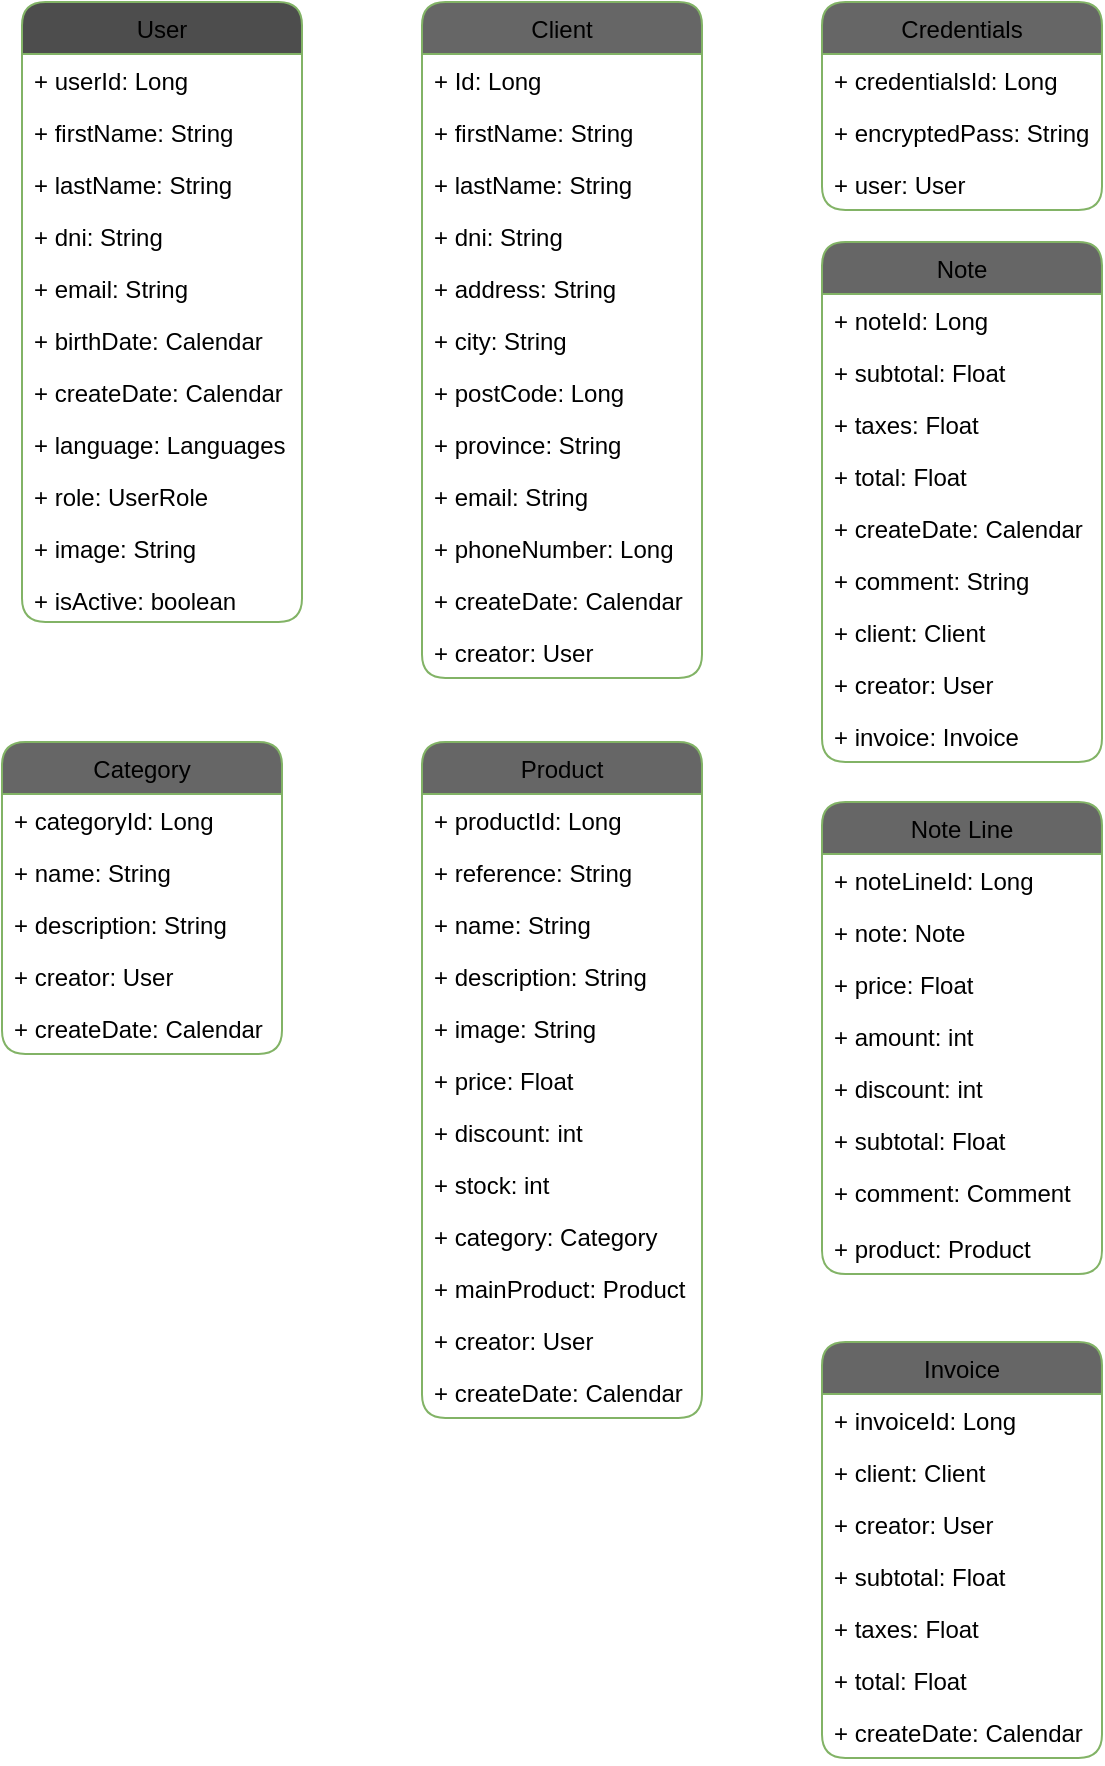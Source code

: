 <mxfile version="24.5.3" type="device">
  <diagram id="BhJOGTHFIrjspj1zJxho" name="Página-1">
    <mxGraphModel dx="1434" dy="836" grid="1" gridSize="10" guides="1" tooltips="1" connect="1" arrows="1" fold="1" page="1" pageScale="1" pageWidth="1169" pageHeight="827" math="0" shadow="0">
      <root>
        <mxCell id="R_L7yZjYU0UdEFs5YOmf-0" />
        <mxCell id="R_L7yZjYU0UdEFs5YOmf-1" parent="R_L7yZjYU0UdEFs5YOmf-0" />
        <mxCell id="wE0jwtInwyvGlNps71K3-0" value="User" style="swimlane;fontStyle=0;childLayout=stackLayout;horizontal=1;startSize=26;fillColor=#4D4D4D;horizontalStack=0;resizeParent=1;resizeParentMax=0;resizeLast=0;collapsible=1;marginBottom=0;strokeColor=#82b366;rounded=1;" parent="R_L7yZjYU0UdEFs5YOmf-1" vertex="1">
          <mxGeometry x="200" y="90" width="140" height="310" as="geometry" />
        </mxCell>
        <mxCell id="wE0jwtInwyvGlNps71K3-1" value="+ userId: Long" style="text;strokeColor=none;fillColor=none;align=left;verticalAlign=top;spacingLeft=4;spacingRight=4;overflow=hidden;rotatable=0;points=[[0,0.5],[1,0.5]];portConstraint=eastwest;" parent="wE0jwtInwyvGlNps71K3-0" vertex="1">
          <mxGeometry y="26" width="140" height="26" as="geometry" />
        </mxCell>
        <mxCell id="wE0jwtInwyvGlNps71K3-7" value="+ firstName: String" style="text;strokeColor=none;fillColor=none;align=left;verticalAlign=top;spacingLeft=4;spacingRight=4;overflow=hidden;rotatable=0;points=[[0,0.5],[1,0.5]];portConstraint=eastwest;" parent="wE0jwtInwyvGlNps71K3-0" vertex="1">
          <mxGeometry y="52" width="140" height="26" as="geometry" />
        </mxCell>
        <mxCell id="wE0jwtInwyvGlNps71K3-6" value="+ lastName: String" style="text;strokeColor=none;fillColor=none;align=left;verticalAlign=top;spacingLeft=4;spacingRight=4;overflow=hidden;rotatable=0;points=[[0,0.5],[1,0.5]];portConstraint=eastwest;" parent="wE0jwtInwyvGlNps71K3-0" vertex="1">
          <mxGeometry y="78" width="140" height="26" as="geometry" />
        </mxCell>
        <mxCell id="wE0jwtInwyvGlNps71K3-8" value="+ dni: String" style="text;strokeColor=none;fillColor=none;align=left;verticalAlign=top;spacingLeft=4;spacingRight=4;overflow=hidden;rotatable=0;points=[[0,0.5],[1,0.5]];portConstraint=eastwest;" parent="wE0jwtInwyvGlNps71K3-0" vertex="1">
          <mxGeometry y="104" width="140" height="26" as="geometry" />
        </mxCell>
        <mxCell id="wE0jwtInwyvGlNps71K3-14" value="+ email: String" style="text;strokeColor=none;fillColor=none;align=left;verticalAlign=top;spacingLeft=4;spacingRight=4;overflow=hidden;rotatable=0;points=[[0,0.5],[1,0.5]];portConstraint=eastwest;" parent="wE0jwtInwyvGlNps71K3-0" vertex="1">
          <mxGeometry y="130" width="140" height="26" as="geometry" />
        </mxCell>
        <mxCell id="wE0jwtInwyvGlNps71K3-13" value="+ birthDate: Calendar" style="text;strokeColor=none;fillColor=none;align=left;verticalAlign=top;spacingLeft=4;spacingRight=4;overflow=hidden;rotatable=0;points=[[0,0.5],[1,0.5]];portConstraint=eastwest;" parent="wE0jwtInwyvGlNps71K3-0" vertex="1">
          <mxGeometry y="156" width="140" height="26" as="geometry" />
        </mxCell>
        <mxCell id="wE0jwtInwyvGlNps71K3-16" value="+ createDate: Calendar" style="text;strokeColor=none;fillColor=none;align=left;verticalAlign=top;spacingLeft=4;spacingRight=4;overflow=hidden;rotatable=0;points=[[0,0.5],[1,0.5]];portConstraint=eastwest;" parent="wE0jwtInwyvGlNps71K3-0" vertex="1">
          <mxGeometry y="182" width="140" height="26" as="geometry" />
        </mxCell>
        <mxCell id="wE0jwtInwyvGlNps71K3-15" value="+ language: Languages" style="text;strokeColor=none;fillColor=none;align=left;verticalAlign=top;spacingLeft=4;spacingRight=4;overflow=hidden;rotatable=0;points=[[0,0.5],[1,0.5]];portConstraint=eastwest;" parent="wE0jwtInwyvGlNps71K3-0" vertex="1">
          <mxGeometry y="208" width="140" height="26" as="geometry" />
        </mxCell>
        <mxCell id="wE0jwtInwyvGlNps71K3-17" value="+ role: UserRole" style="text;strokeColor=none;fillColor=none;align=left;verticalAlign=top;spacingLeft=4;spacingRight=4;overflow=hidden;rotatable=0;points=[[0,0.5],[1,0.5]];portConstraint=eastwest;" parent="wE0jwtInwyvGlNps71K3-0" vertex="1">
          <mxGeometry y="234" width="140" height="26" as="geometry" />
        </mxCell>
        <mxCell id="wE0jwtInwyvGlNps71K3-30" value="+ image: String" style="text;strokeColor=none;fillColor=none;align=left;verticalAlign=top;spacingLeft=4;spacingRight=4;overflow=hidden;rotatable=0;points=[[0,0.5],[1,0.5]];portConstraint=eastwest;" parent="wE0jwtInwyvGlNps71K3-0" vertex="1">
          <mxGeometry y="260" width="140" height="26" as="geometry" />
        </mxCell>
        <mxCell id="wE0jwtInwyvGlNps71K3-3" value="+ isActive: boolean" style="text;strokeColor=none;fillColor=none;align=left;verticalAlign=top;spacingLeft=4;spacingRight=4;overflow=hidden;rotatable=0;points=[[0,0.5],[1,0.5]];portConstraint=eastwest;" parent="wE0jwtInwyvGlNps71K3-0" vertex="1">
          <mxGeometry y="286" width="140" height="24" as="geometry" />
        </mxCell>
        <mxCell id="wE0jwtInwyvGlNps71K3-18" value="Client" style="swimlane;fontStyle=0;childLayout=stackLayout;horizontal=1;startSize=26;fillColor=#666666;horizontalStack=0;resizeParent=1;resizeParentMax=0;resizeLast=0;collapsible=1;marginBottom=0;strokeColor=#82b366;rounded=1;" parent="R_L7yZjYU0UdEFs5YOmf-1" vertex="1">
          <mxGeometry x="400" y="90" width="140" height="338" as="geometry" />
        </mxCell>
        <mxCell id="wE0jwtInwyvGlNps71K3-19" value="+ Id: Long" style="text;strokeColor=none;fillColor=none;align=left;verticalAlign=top;spacingLeft=4;spacingRight=4;overflow=hidden;rotatable=0;points=[[0,0.5],[1,0.5]];portConstraint=eastwest;" parent="wE0jwtInwyvGlNps71K3-18" vertex="1">
          <mxGeometry y="26" width="140" height="26" as="geometry" />
        </mxCell>
        <mxCell id="wE0jwtInwyvGlNps71K3-20" value="+ firstName: String" style="text;strokeColor=none;fillColor=none;align=left;verticalAlign=top;spacingLeft=4;spacingRight=4;overflow=hidden;rotatable=0;points=[[0,0.5],[1,0.5]];portConstraint=eastwest;" parent="wE0jwtInwyvGlNps71K3-18" vertex="1">
          <mxGeometry y="52" width="140" height="26" as="geometry" />
        </mxCell>
        <mxCell id="wE0jwtInwyvGlNps71K3-21" value="+ lastName: String" style="text;strokeColor=none;fillColor=none;align=left;verticalAlign=top;spacingLeft=4;spacingRight=4;overflow=hidden;rotatable=0;points=[[0,0.5],[1,0.5]];portConstraint=eastwest;" parent="wE0jwtInwyvGlNps71K3-18" vertex="1">
          <mxGeometry y="78" width="140" height="26" as="geometry" />
        </mxCell>
        <mxCell id="wE0jwtInwyvGlNps71K3-23" value="+ dni: String" style="text;strokeColor=none;fillColor=none;align=left;verticalAlign=top;spacingLeft=4;spacingRight=4;overflow=hidden;rotatable=0;points=[[0,0.5],[1,0.5]];portConstraint=eastwest;" parent="wE0jwtInwyvGlNps71K3-18" vertex="1">
          <mxGeometry y="104" width="140" height="26" as="geometry" />
        </mxCell>
        <mxCell id="wE0jwtInwyvGlNps71K3-24" value="+ address: String" style="text;strokeColor=none;fillColor=none;align=left;verticalAlign=top;spacingLeft=4;spacingRight=4;overflow=hidden;rotatable=0;points=[[0,0.5],[1,0.5]];portConstraint=eastwest;" parent="wE0jwtInwyvGlNps71K3-18" vertex="1">
          <mxGeometry y="130" width="140" height="26" as="geometry" />
        </mxCell>
        <mxCell id="wE0jwtInwyvGlNps71K3-25" value="+ city: String" style="text;strokeColor=none;fillColor=none;align=left;verticalAlign=top;spacingLeft=4;spacingRight=4;overflow=hidden;rotatable=0;points=[[0,0.5],[1,0.5]];portConstraint=eastwest;" parent="wE0jwtInwyvGlNps71K3-18" vertex="1">
          <mxGeometry y="156" width="140" height="26" as="geometry" />
        </mxCell>
        <mxCell id="wE0jwtInwyvGlNps71K3-32" value="+ postCode: Long" style="text;strokeColor=none;fillColor=none;align=left;verticalAlign=top;spacingLeft=4;spacingRight=4;overflow=hidden;rotatable=0;points=[[0,0.5],[1,0.5]];portConstraint=eastwest;" parent="wE0jwtInwyvGlNps71K3-18" vertex="1">
          <mxGeometry y="182" width="140" height="26" as="geometry" />
        </mxCell>
        <mxCell id="wE0jwtInwyvGlNps71K3-26" value="+ province: String" style="text;strokeColor=none;fillColor=none;align=left;verticalAlign=top;spacingLeft=4;spacingRight=4;overflow=hidden;rotatable=0;points=[[0,0.5],[1,0.5]];portConstraint=eastwest;" parent="wE0jwtInwyvGlNps71K3-18" vertex="1">
          <mxGeometry y="208" width="140" height="26" as="geometry" />
        </mxCell>
        <mxCell id="wE0jwtInwyvGlNps71K3-31" value="+ email: String" style="text;strokeColor=none;fillColor=none;align=left;verticalAlign=top;spacingLeft=4;spacingRight=4;overflow=hidden;rotatable=0;points=[[0,0.5],[1,0.5]];portConstraint=eastwest;" parent="wE0jwtInwyvGlNps71K3-18" vertex="1">
          <mxGeometry y="234" width="140" height="26" as="geometry" />
        </mxCell>
        <mxCell id="wE0jwtInwyvGlNps71K3-33" value="+ phoneNumber: Long" style="text;strokeColor=none;fillColor=none;align=left;verticalAlign=top;spacingLeft=4;spacingRight=4;overflow=hidden;rotatable=0;points=[[0,0.5],[1,0.5]];portConstraint=eastwest;" parent="wE0jwtInwyvGlNps71K3-18" vertex="1">
          <mxGeometry y="260" width="140" height="26" as="geometry" />
        </mxCell>
        <mxCell id="wE0jwtInwyvGlNps71K3-27" value="+ createDate: Calendar" style="text;strokeColor=none;fillColor=none;align=left;verticalAlign=top;spacingLeft=4;spacingRight=4;overflow=hidden;rotatable=0;points=[[0,0.5],[1,0.5]];portConstraint=eastwest;" parent="wE0jwtInwyvGlNps71K3-18" vertex="1">
          <mxGeometry y="286" width="140" height="26" as="geometry" />
        </mxCell>
        <mxCell id="wE0jwtInwyvGlNps71K3-115" value="+ creator: User" style="text;strokeColor=none;fillColor=none;align=left;verticalAlign=top;spacingLeft=4;spacingRight=4;overflow=hidden;rotatable=0;points=[[0,0.5],[1,0.5]];portConstraint=eastwest;" parent="wE0jwtInwyvGlNps71K3-18" vertex="1">
          <mxGeometry y="312" width="140" height="26" as="geometry" />
        </mxCell>
        <mxCell id="wE0jwtInwyvGlNps71K3-34" value="Credentials" style="swimlane;fontStyle=0;childLayout=stackLayout;horizontal=1;startSize=26;fillColor=#666666;horizontalStack=0;resizeParent=1;resizeParentMax=0;resizeLast=0;collapsible=1;marginBottom=0;strokeColor=#82b366;rounded=1;" parent="R_L7yZjYU0UdEFs5YOmf-1" vertex="1">
          <mxGeometry x="600" y="90" width="140" height="104" as="geometry" />
        </mxCell>
        <mxCell id="wE0jwtInwyvGlNps71K3-35" value="+ credentialsId: Long" style="text;strokeColor=none;fillColor=none;align=left;verticalAlign=top;spacingLeft=4;spacingRight=4;overflow=hidden;rotatable=0;points=[[0,0.5],[1,0.5]];portConstraint=eastwest;" parent="wE0jwtInwyvGlNps71K3-34" vertex="1">
          <mxGeometry y="26" width="140" height="26" as="geometry" />
        </mxCell>
        <mxCell id="wE0jwtInwyvGlNps71K3-36" value="+ encryptedPass: String" style="text;strokeColor=none;fillColor=none;align=left;verticalAlign=top;spacingLeft=4;spacingRight=4;overflow=hidden;rotatable=0;points=[[0,0.5],[1,0.5]];portConstraint=eastwest;" parent="wE0jwtInwyvGlNps71K3-34" vertex="1">
          <mxGeometry y="52" width="140" height="26" as="geometry" />
        </mxCell>
        <mxCell id="wE0jwtInwyvGlNps71K3-45" value="+ user: User" style="text;strokeColor=none;fillColor=none;align=left;verticalAlign=top;spacingLeft=4;spacingRight=4;overflow=hidden;rotatable=0;points=[[0,0.5],[1,0.5]];portConstraint=eastwest;" parent="wE0jwtInwyvGlNps71K3-34" vertex="1">
          <mxGeometry y="78" width="140" height="26" as="geometry" />
        </mxCell>
        <mxCell id="wE0jwtInwyvGlNps71K3-47" value="Category" style="swimlane;fontStyle=0;childLayout=stackLayout;horizontal=1;startSize=26;fillColor=#666666;horizontalStack=0;resizeParent=1;resizeParentMax=0;resizeLast=0;collapsible=1;marginBottom=0;strokeColor=#82b366;rounded=1;" parent="R_L7yZjYU0UdEFs5YOmf-1" vertex="1">
          <mxGeometry x="190" y="460" width="140" height="156" as="geometry" />
        </mxCell>
        <mxCell id="wE0jwtInwyvGlNps71K3-48" value="+ categoryId: Long" style="text;strokeColor=none;fillColor=none;align=left;verticalAlign=top;spacingLeft=4;spacingRight=4;overflow=hidden;rotatable=0;points=[[0,0.5],[1,0.5]];portConstraint=eastwest;" parent="wE0jwtInwyvGlNps71K3-47" vertex="1">
          <mxGeometry y="26" width="140" height="26" as="geometry" />
        </mxCell>
        <mxCell id="wE0jwtInwyvGlNps71K3-49" value="+ name: String" style="text;strokeColor=none;fillColor=none;align=left;verticalAlign=top;spacingLeft=4;spacingRight=4;overflow=hidden;rotatable=0;points=[[0,0.5],[1,0.5]];portConstraint=eastwest;" parent="wE0jwtInwyvGlNps71K3-47" vertex="1">
          <mxGeometry y="52" width="140" height="26" as="geometry" />
        </mxCell>
        <mxCell id="wE0jwtInwyvGlNps71K3-50" value="+ description: String" style="text;strokeColor=none;fillColor=none;align=left;verticalAlign=top;spacingLeft=4;spacingRight=4;overflow=hidden;rotatable=0;points=[[0,0.5],[1,0.5]];portConstraint=eastwest;" parent="wE0jwtInwyvGlNps71K3-47" vertex="1">
          <mxGeometry y="78" width="140" height="26" as="geometry" />
        </mxCell>
        <mxCell id="wE0jwtInwyvGlNps71K3-51" value="+ creator: User" style="text;strokeColor=none;fillColor=none;align=left;verticalAlign=top;spacingLeft=4;spacingRight=4;overflow=hidden;rotatable=0;points=[[0,0.5],[1,0.5]];portConstraint=eastwest;" parent="wE0jwtInwyvGlNps71K3-47" vertex="1">
          <mxGeometry y="104" width="140" height="26" as="geometry" />
        </mxCell>
        <mxCell id="wE0jwtInwyvGlNps71K3-58" value="+ createDate: Calendar" style="text;strokeColor=none;fillColor=none;align=left;verticalAlign=top;spacingLeft=4;spacingRight=4;overflow=hidden;rotatable=0;points=[[0,0.5],[1,0.5]];portConstraint=eastwest;" parent="wE0jwtInwyvGlNps71K3-47" vertex="1">
          <mxGeometry y="130" width="140" height="26" as="geometry" />
        </mxCell>
        <mxCell id="wE0jwtInwyvGlNps71K3-65" value="Product" style="swimlane;fontStyle=0;childLayout=stackLayout;horizontal=1;startSize=26;fillColor=#666666;horizontalStack=0;resizeParent=1;resizeParentMax=0;resizeLast=0;collapsible=1;marginBottom=0;strokeColor=#82b366;rounded=1;" parent="R_L7yZjYU0UdEFs5YOmf-1" vertex="1">
          <mxGeometry x="400" y="460" width="140" height="338" as="geometry" />
        </mxCell>
        <mxCell id="wE0jwtInwyvGlNps71K3-66" value="+ productId: Long" style="text;strokeColor=none;fillColor=none;align=left;verticalAlign=top;spacingLeft=4;spacingRight=4;overflow=hidden;rotatable=0;points=[[0,0.5],[1,0.5]];portConstraint=eastwest;" parent="wE0jwtInwyvGlNps71K3-65" vertex="1">
          <mxGeometry y="26" width="140" height="26" as="geometry" />
        </mxCell>
        <mxCell id="wE0jwtInwyvGlNps71K3-67" value="+ reference: String" style="text;strokeColor=none;fillColor=none;align=left;verticalAlign=top;spacingLeft=4;spacingRight=4;overflow=hidden;rotatable=0;points=[[0,0.5],[1,0.5]];portConstraint=eastwest;" parent="wE0jwtInwyvGlNps71K3-65" vertex="1">
          <mxGeometry y="52" width="140" height="26" as="geometry" />
        </mxCell>
        <mxCell id="8Wr_wCuDGu9J0x5EEjFK-3" value="+ name: String" style="text;strokeColor=none;fillColor=none;align=left;verticalAlign=top;spacingLeft=4;spacingRight=4;overflow=hidden;rotatable=0;points=[[0,0.5],[1,0.5]];portConstraint=eastwest;" vertex="1" parent="wE0jwtInwyvGlNps71K3-65">
          <mxGeometry y="78" width="140" height="26" as="geometry" />
        </mxCell>
        <mxCell id="wE0jwtInwyvGlNps71K3-77" value="+ description: String" style="text;strokeColor=none;fillColor=none;align=left;verticalAlign=top;spacingLeft=4;spacingRight=4;overflow=hidden;rotatable=0;points=[[0,0.5],[1,0.5]];portConstraint=eastwest;" parent="wE0jwtInwyvGlNps71K3-65" vertex="1">
          <mxGeometry y="104" width="140" height="26" as="geometry" />
        </mxCell>
        <mxCell id="wE0jwtInwyvGlNps71K3-79" value="+ image: String" style="text;strokeColor=none;fillColor=none;align=left;verticalAlign=top;spacingLeft=4;spacingRight=4;overflow=hidden;rotatable=0;points=[[0,0.5],[1,0.5]];portConstraint=eastwest;" parent="wE0jwtInwyvGlNps71K3-65" vertex="1">
          <mxGeometry y="130" width="140" height="26" as="geometry" />
        </mxCell>
        <mxCell id="wE0jwtInwyvGlNps71K3-68" value="+ price: Float" style="text;strokeColor=none;fillColor=none;align=left;verticalAlign=top;spacingLeft=4;spacingRight=4;overflow=hidden;rotatable=0;points=[[0,0.5],[1,0.5]];portConstraint=eastwest;" parent="wE0jwtInwyvGlNps71K3-65" vertex="1">
          <mxGeometry y="156" width="140" height="26" as="geometry" />
        </mxCell>
        <mxCell id="wE0jwtInwyvGlNps71K3-69" value="+ discount: int" style="text;strokeColor=none;fillColor=none;align=left;verticalAlign=top;spacingLeft=4;spacingRight=4;overflow=hidden;rotatable=0;points=[[0,0.5],[1,0.5]];portConstraint=eastwest;" parent="wE0jwtInwyvGlNps71K3-65" vertex="1">
          <mxGeometry y="182" width="140" height="26" as="geometry" />
        </mxCell>
        <mxCell id="wE0jwtInwyvGlNps71K3-70" value="+ stock: int" style="text;strokeColor=none;fillColor=none;align=left;verticalAlign=top;spacingLeft=4;spacingRight=4;overflow=hidden;rotatable=0;points=[[0,0.5],[1,0.5]];portConstraint=eastwest;" parent="wE0jwtInwyvGlNps71K3-65" vertex="1">
          <mxGeometry y="208" width="140" height="26" as="geometry" />
        </mxCell>
        <mxCell id="wE0jwtInwyvGlNps71K3-75" value="+ category: Category" style="text;strokeColor=none;fillColor=none;align=left;verticalAlign=top;spacingLeft=4;spacingRight=4;overflow=hidden;rotatable=0;points=[[0,0.5],[1,0.5]];portConstraint=eastwest;" parent="wE0jwtInwyvGlNps71K3-65" vertex="1">
          <mxGeometry y="234" width="140" height="26" as="geometry" />
        </mxCell>
        <mxCell id="wE0jwtInwyvGlNps71K3-104" value="+ mainProduct: Product" style="text;strokeColor=none;fillColor=none;align=left;verticalAlign=top;spacingLeft=4;spacingRight=4;overflow=hidden;rotatable=0;points=[[0,0.5],[1,0.5]];portConstraint=eastwest;" parent="wE0jwtInwyvGlNps71K3-65" vertex="1">
          <mxGeometry y="260" width="140" height="26" as="geometry" />
        </mxCell>
        <mxCell id="wE0jwtInwyvGlNps71K3-78" value="+ creator: User" style="text;strokeColor=none;fillColor=none;align=left;verticalAlign=top;spacingLeft=4;spacingRight=4;overflow=hidden;rotatable=0;points=[[0,0.5],[1,0.5]];portConstraint=eastwest;" parent="wE0jwtInwyvGlNps71K3-65" vertex="1">
          <mxGeometry y="286" width="140" height="26" as="geometry" />
        </mxCell>
        <mxCell id="wE0jwtInwyvGlNps71K3-76" value="+ createDate: Calendar" style="text;strokeColor=none;fillColor=none;align=left;verticalAlign=top;spacingLeft=4;spacingRight=4;overflow=hidden;rotatable=0;points=[[0,0.5],[1,0.5]];portConstraint=eastwest;" parent="wE0jwtInwyvGlNps71K3-65" vertex="1">
          <mxGeometry y="312" width="140" height="26" as="geometry" />
        </mxCell>
        <mxCell id="wE0jwtInwyvGlNps71K3-80" value="Note" style="swimlane;fontStyle=0;childLayout=stackLayout;horizontal=1;startSize=26;fillColor=#666666;horizontalStack=0;resizeParent=1;resizeParentMax=0;resizeLast=0;collapsible=1;marginBottom=0;strokeColor=#82b366;rounded=1;" parent="R_L7yZjYU0UdEFs5YOmf-1" vertex="1">
          <mxGeometry x="600" y="210" width="140" height="260" as="geometry" />
        </mxCell>
        <mxCell id="wE0jwtInwyvGlNps71K3-81" value="+ noteId: Long" style="text;strokeColor=none;fillColor=none;align=left;verticalAlign=top;spacingLeft=4;spacingRight=4;overflow=hidden;rotatable=0;points=[[0,0.5],[1,0.5]];portConstraint=eastwest;" parent="wE0jwtInwyvGlNps71K3-80" vertex="1">
          <mxGeometry y="26" width="140" height="26" as="geometry" />
        </mxCell>
        <mxCell id="wE0jwtInwyvGlNps71K3-85" value="+ subtotal: Float" style="text;strokeColor=none;fillColor=none;align=left;verticalAlign=top;spacingLeft=4;spacingRight=4;overflow=hidden;rotatable=0;points=[[0,0.5],[1,0.5]];portConstraint=eastwest;" parent="wE0jwtInwyvGlNps71K3-80" vertex="1">
          <mxGeometry y="52" width="140" height="26" as="geometry" />
        </mxCell>
        <mxCell id="wE0jwtInwyvGlNps71K3-91" value="+ taxes: Float" style="text;strokeColor=none;fillColor=none;align=left;verticalAlign=top;spacingLeft=4;spacingRight=4;overflow=hidden;rotatable=0;points=[[0,0.5],[1,0.5]];portConstraint=eastwest;" parent="wE0jwtInwyvGlNps71K3-80" vertex="1">
          <mxGeometry y="78" width="140" height="26" as="geometry" />
        </mxCell>
        <mxCell id="wE0jwtInwyvGlNps71K3-92" value="+ total: Float" style="text;strokeColor=none;fillColor=none;align=left;verticalAlign=top;spacingLeft=4;spacingRight=4;overflow=hidden;rotatable=0;points=[[0,0.5],[1,0.5]];portConstraint=eastwest;" parent="wE0jwtInwyvGlNps71K3-80" vertex="1">
          <mxGeometry y="104" width="140" height="26" as="geometry" />
        </mxCell>
        <mxCell id="wE0jwtInwyvGlNps71K3-90" value="+ createDate: Calendar" style="text;strokeColor=none;fillColor=none;align=left;verticalAlign=top;spacingLeft=4;spacingRight=4;overflow=hidden;rotatable=0;points=[[0,0.5],[1,0.5]];portConstraint=eastwest;" parent="wE0jwtInwyvGlNps71K3-80" vertex="1">
          <mxGeometry y="130" width="140" height="26" as="geometry" />
        </mxCell>
        <mxCell id="8Wr_wCuDGu9J0x5EEjFK-1" value="+ comment: String" style="text;strokeColor=none;fillColor=none;align=left;verticalAlign=top;spacingLeft=4;spacingRight=4;overflow=hidden;rotatable=0;points=[[0,0.5],[1,0.5]];portConstraint=eastwest;" vertex="1" parent="wE0jwtInwyvGlNps71K3-80">
          <mxGeometry y="156" width="140" height="26" as="geometry" />
        </mxCell>
        <mxCell id="wE0jwtInwyvGlNps71K3-88" value="+ client: Client" style="text;strokeColor=none;fillColor=none;align=left;verticalAlign=top;spacingLeft=4;spacingRight=4;overflow=hidden;rotatable=0;points=[[0,0.5],[1,0.5]];portConstraint=eastwest;" parent="wE0jwtInwyvGlNps71K3-80" vertex="1">
          <mxGeometry y="182" width="140" height="26" as="geometry" />
        </mxCell>
        <mxCell id="wE0jwtInwyvGlNps71K3-89" value="+ creator: User" style="text;strokeColor=none;fillColor=none;align=left;verticalAlign=top;spacingLeft=4;spacingRight=4;overflow=hidden;rotatable=0;points=[[0,0.5],[1,0.5]];portConstraint=eastwest;" parent="wE0jwtInwyvGlNps71K3-80" vertex="1">
          <mxGeometry y="208" width="140" height="26" as="geometry" />
        </mxCell>
        <mxCell id="wE0jwtInwyvGlNps71K3-113" value="+ invoice: Invoice" style="text;strokeColor=none;fillColor=none;align=left;verticalAlign=top;spacingLeft=4;spacingRight=4;overflow=hidden;rotatable=0;points=[[0,0.5],[1,0.5]];portConstraint=eastwest;" parent="wE0jwtInwyvGlNps71K3-80" vertex="1">
          <mxGeometry y="234" width="140" height="26" as="geometry" />
        </mxCell>
        <mxCell id="wE0jwtInwyvGlNps71K3-93" value="Note Line" style="swimlane;fontStyle=0;childLayout=stackLayout;horizontal=1;startSize=26;fillColor=#666666;horizontalStack=0;resizeParent=1;resizeParentMax=0;resizeLast=0;collapsible=1;marginBottom=0;strokeColor=#82b366;rounded=1;" parent="R_L7yZjYU0UdEFs5YOmf-1" vertex="1">
          <mxGeometry x="600" y="490" width="140" height="236" as="geometry" />
        </mxCell>
        <mxCell id="wE0jwtInwyvGlNps71K3-94" value="+ noteLineId: Long" style="text;strokeColor=none;fillColor=none;align=left;verticalAlign=top;spacingLeft=4;spacingRight=4;overflow=hidden;rotatable=0;points=[[0,0.5],[1,0.5]];portConstraint=eastwest;" parent="wE0jwtInwyvGlNps71K3-93" vertex="1">
          <mxGeometry y="26" width="140" height="26" as="geometry" />
        </mxCell>
        <mxCell id="wE0jwtInwyvGlNps71K3-114" value="+ note: Note" style="text;strokeColor=none;fillColor=none;align=left;verticalAlign=top;spacingLeft=4;spacingRight=4;overflow=hidden;rotatable=0;points=[[0,0.5],[1,0.5]];portConstraint=eastwest;" parent="wE0jwtInwyvGlNps71K3-93" vertex="1">
          <mxGeometry y="52" width="140" height="26" as="geometry" />
        </mxCell>
        <mxCell id="wE0jwtInwyvGlNps71K3-95" value="+ price: Float" style="text;strokeColor=none;fillColor=none;align=left;verticalAlign=top;spacingLeft=4;spacingRight=4;overflow=hidden;rotatable=0;points=[[0,0.5],[1,0.5]];portConstraint=eastwest;" parent="wE0jwtInwyvGlNps71K3-93" vertex="1">
          <mxGeometry y="78" width="140" height="26" as="geometry" />
        </mxCell>
        <mxCell id="8Wr_wCuDGu9J0x5EEjFK-2" value="+ amount: int" style="text;strokeColor=none;fillColor=none;align=left;verticalAlign=top;spacingLeft=4;spacingRight=4;overflow=hidden;rotatable=0;points=[[0,0.5],[1,0.5]];portConstraint=eastwest;" vertex="1" parent="wE0jwtInwyvGlNps71K3-93">
          <mxGeometry y="104" width="140" height="26" as="geometry" />
        </mxCell>
        <mxCell id="wE0jwtInwyvGlNps71K3-102" value="+ discount: int" style="text;strokeColor=none;fillColor=none;align=left;verticalAlign=top;spacingLeft=4;spacingRight=4;overflow=hidden;rotatable=0;points=[[0,0.5],[1,0.5]];portConstraint=eastwest;" parent="wE0jwtInwyvGlNps71K3-93" vertex="1">
          <mxGeometry y="130" width="140" height="26" as="geometry" />
        </mxCell>
        <mxCell id="wE0jwtInwyvGlNps71K3-97" value="+ subtotal: Float" style="text;strokeColor=none;fillColor=none;align=left;verticalAlign=top;spacingLeft=4;spacingRight=4;overflow=hidden;rotatable=0;points=[[0,0.5],[1,0.5]];portConstraint=eastwest;" parent="wE0jwtInwyvGlNps71K3-93" vertex="1">
          <mxGeometry y="156" width="140" height="26" as="geometry" />
        </mxCell>
        <mxCell id="wE0jwtInwyvGlNps71K3-103" value="+ comment: Comment" style="text;strokeColor=none;fillColor=none;align=left;verticalAlign=top;spacingLeft=4;spacingRight=4;overflow=hidden;rotatable=0;points=[[0,0.5],[1,0.5]];portConstraint=eastwest;" parent="wE0jwtInwyvGlNps71K3-93" vertex="1">
          <mxGeometry y="182" width="140" height="28" as="geometry" />
        </mxCell>
        <mxCell id="wE0jwtInwyvGlNps71K3-101" value="+ product: Product" style="text;strokeColor=none;fillColor=none;align=left;verticalAlign=top;spacingLeft=4;spacingRight=4;overflow=hidden;rotatable=0;points=[[0,0.5],[1,0.5]];portConstraint=eastwest;" parent="wE0jwtInwyvGlNps71K3-93" vertex="1">
          <mxGeometry y="210" width="140" height="26" as="geometry" />
        </mxCell>
        <mxCell id="wE0jwtInwyvGlNps71K3-105" value="Invoice" style="swimlane;fontStyle=0;childLayout=stackLayout;horizontal=1;startSize=26;fillColor=#666666;horizontalStack=0;resizeParent=1;resizeParentMax=0;resizeLast=0;collapsible=1;marginBottom=0;strokeColor=#82b366;rounded=1;" parent="R_L7yZjYU0UdEFs5YOmf-1" vertex="1">
          <mxGeometry x="600" y="760" width="140" height="208" as="geometry" />
        </mxCell>
        <mxCell id="wE0jwtInwyvGlNps71K3-106" value="+ invoiceId: Long" style="text;strokeColor=none;fillColor=none;align=left;verticalAlign=top;spacingLeft=4;spacingRight=4;overflow=hidden;rotatable=0;points=[[0,0.5],[1,0.5]];portConstraint=eastwest;" parent="wE0jwtInwyvGlNps71K3-105" vertex="1">
          <mxGeometry y="26" width="140" height="26" as="geometry" />
        </mxCell>
        <mxCell id="wE0jwtInwyvGlNps71K3-107" value="+ client: Client" style="text;strokeColor=none;fillColor=none;align=left;verticalAlign=top;spacingLeft=4;spacingRight=4;overflow=hidden;rotatable=0;points=[[0,0.5],[1,0.5]];portConstraint=eastwest;" parent="wE0jwtInwyvGlNps71K3-105" vertex="1">
          <mxGeometry y="52" width="140" height="26" as="geometry" />
        </mxCell>
        <mxCell id="wE0jwtInwyvGlNps71K3-108" value="+ creator: User" style="text;strokeColor=none;fillColor=none;align=left;verticalAlign=top;spacingLeft=4;spacingRight=4;overflow=hidden;rotatable=0;points=[[0,0.5],[1,0.5]];portConstraint=eastwest;" parent="wE0jwtInwyvGlNps71K3-105" vertex="1">
          <mxGeometry y="78" width="140" height="26" as="geometry" />
        </mxCell>
        <mxCell id="wE0jwtInwyvGlNps71K3-109" value="+ subtotal: Float" style="text;strokeColor=none;fillColor=none;align=left;verticalAlign=top;spacingLeft=4;spacingRight=4;overflow=hidden;rotatable=0;points=[[0,0.5],[1,0.5]];portConstraint=eastwest;" parent="wE0jwtInwyvGlNps71K3-105" vertex="1">
          <mxGeometry y="104" width="140" height="26" as="geometry" />
        </mxCell>
        <mxCell id="wE0jwtInwyvGlNps71K3-110" value="+ taxes: Float" style="text;strokeColor=none;fillColor=none;align=left;verticalAlign=top;spacingLeft=4;spacingRight=4;overflow=hidden;rotatable=0;points=[[0,0.5],[1,0.5]];portConstraint=eastwest;" parent="wE0jwtInwyvGlNps71K3-105" vertex="1">
          <mxGeometry y="130" width="140" height="26" as="geometry" />
        </mxCell>
        <mxCell id="wE0jwtInwyvGlNps71K3-111" value="+ total: Float" style="text;strokeColor=none;fillColor=none;align=left;verticalAlign=top;spacingLeft=4;spacingRight=4;overflow=hidden;rotatable=0;points=[[0,0.5],[1,0.5]];portConstraint=eastwest;" parent="wE0jwtInwyvGlNps71K3-105" vertex="1">
          <mxGeometry y="156" width="140" height="26" as="geometry" />
        </mxCell>
        <mxCell id="wE0jwtInwyvGlNps71K3-112" value="+ createDate: Calendar" style="text;strokeColor=none;fillColor=none;align=left;verticalAlign=top;spacingLeft=4;spacingRight=4;overflow=hidden;rotatable=0;points=[[0,0.5],[1,0.5]];portConstraint=eastwest;" parent="wE0jwtInwyvGlNps71K3-105" vertex="1">
          <mxGeometry y="182" width="140" height="26" as="geometry" />
        </mxCell>
      </root>
    </mxGraphModel>
  </diagram>
</mxfile>
